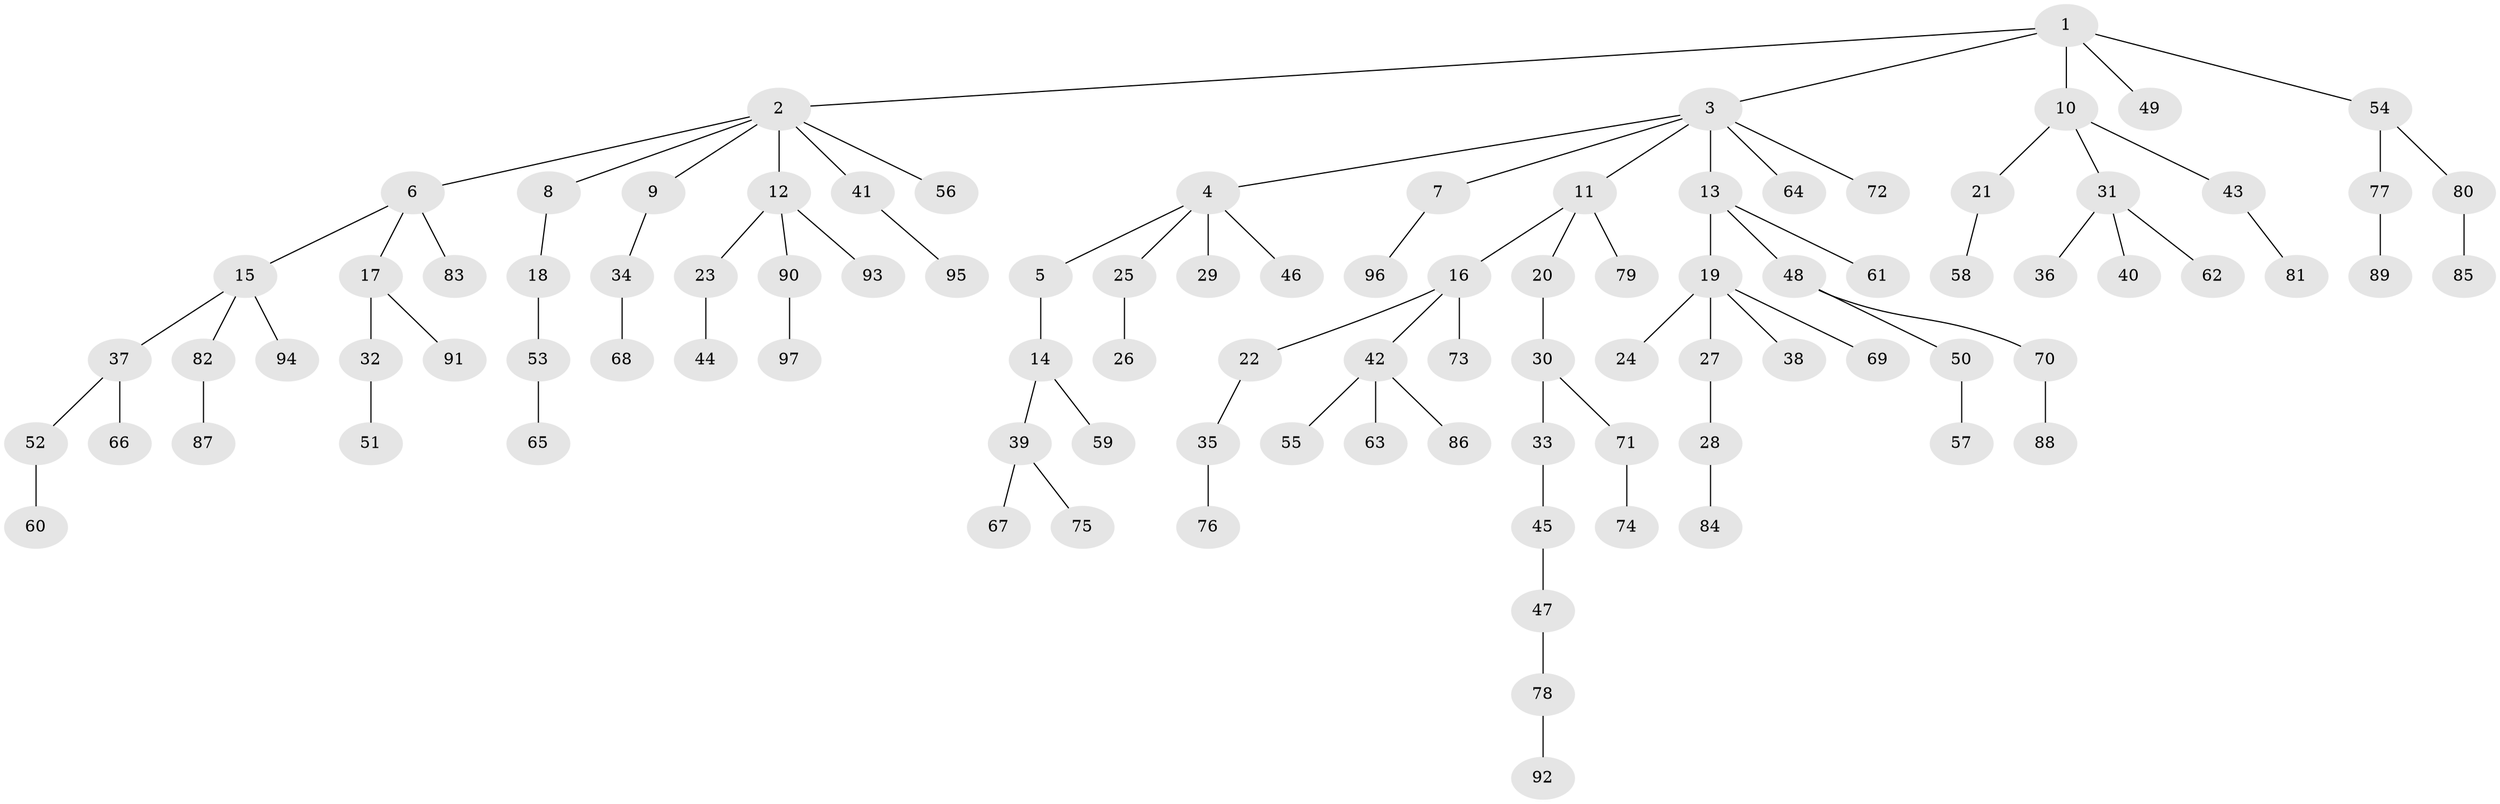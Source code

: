 // Generated by graph-tools (version 1.1) at 2025/26/03/09/25 03:26:31]
// undirected, 97 vertices, 96 edges
graph export_dot {
graph [start="1"]
  node [color=gray90,style=filled];
  1;
  2;
  3;
  4;
  5;
  6;
  7;
  8;
  9;
  10;
  11;
  12;
  13;
  14;
  15;
  16;
  17;
  18;
  19;
  20;
  21;
  22;
  23;
  24;
  25;
  26;
  27;
  28;
  29;
  30;
  31;
  32;
  33;
  34;
  35;
  36;
  37;
  38;
  39;
  40;
  41;
  42;
  43;
  44;
  45;
  46;
  47;
  48;
  49;
  50;
  51;
  52;
  53;
  54;
  55;
  56;
  57;
  58;
  59;
  60;
  61;
  62;
  63;
  64;
  65;
  66;
  67;
  68;
  69;
  70;
  71;
  72;
  73;
  74;
  75;
  76;
  77;
  78;
  79;
  80;
  81;
  82;
  83;
  84;
  85;
  86;
  87;
  88;
  89;
  90;
  91;
  92;
  93;
  94;
  95;
  96;
  97;
  1 -- 2;
  1 -- 3;
  1 -- 10;
  1 -- 49;
  1 -- 54;
  2 -- 6;
  2 -- 8;
  2 -- 9;
  2 -- 12;
  2 -- 41;
  2 -- 56;
  3 -- 4;
  3 -- 7;
  3 -- 11;
  3 -- 13;
  3 -- 64;
  3 -- 72;
  4 -- 5;
  4 -- 25;
  4 -- 29;
  4 -- 46;
  5 -- 14;
  6 -- 15;
  6 -- 17;
  6 -- 83;
  7 -- 96;
  8 -- 18;
  9 -- 34;
  10 -- 21;
  10 -- 31;
  10 -- 43;
  11 -- 16;
  11 -- 20;
  11 -- 79;
  12 -- 23;
  12 -- 90;
  12 -- 93;
  13 -- 19;
  13 -- 48;
  13 -- 61;
  14 -- 39;
  14 -- 59;
  15 -- 37;
  15 -- 82;
  15 -- 94;
  16 -- 22;
  16 -- 42;
  16 -- 73;
  17 -- 32;
  17 -- 91;
  18 -- 53;
  19 -- 24;
  19 -- 27;
  19 -- 38;
  19 -- 69;
  20 -- 30;
  21 -- 58;
  22 -- 35;
  23 -- 44;
  25 -- 26;
  27 -- 28;
  28 -- 84;
  30 -- 33;
  30 -- 71;
  31 -- 36;
  31 -- 40;
  31 -- 62;
  32 -- 51;
  33 -- 45;
  34 -- 68;
  35 -- 76;
  37 -- 52;
  37 -- 66;
  39 -- 67;
  39 -- 75;
  41 -- 95;
  42 -- 55;
  42 -- 63;
  42 -- 86;
  43 -- 81;
  45 -- 47;
  47 -- 78;
  48 -- 50;
  48 -- 70;
  50 -- 57;
  52 -- 60;
  53 -- 65;
  54 -- 77;
  54 -- 80;
  70 -- 88;
  71 -- 74;
  77 -- 89;
  78 -- 92;
  80 -- 85;
  82 -- 87;
  90 -- 97;
}
